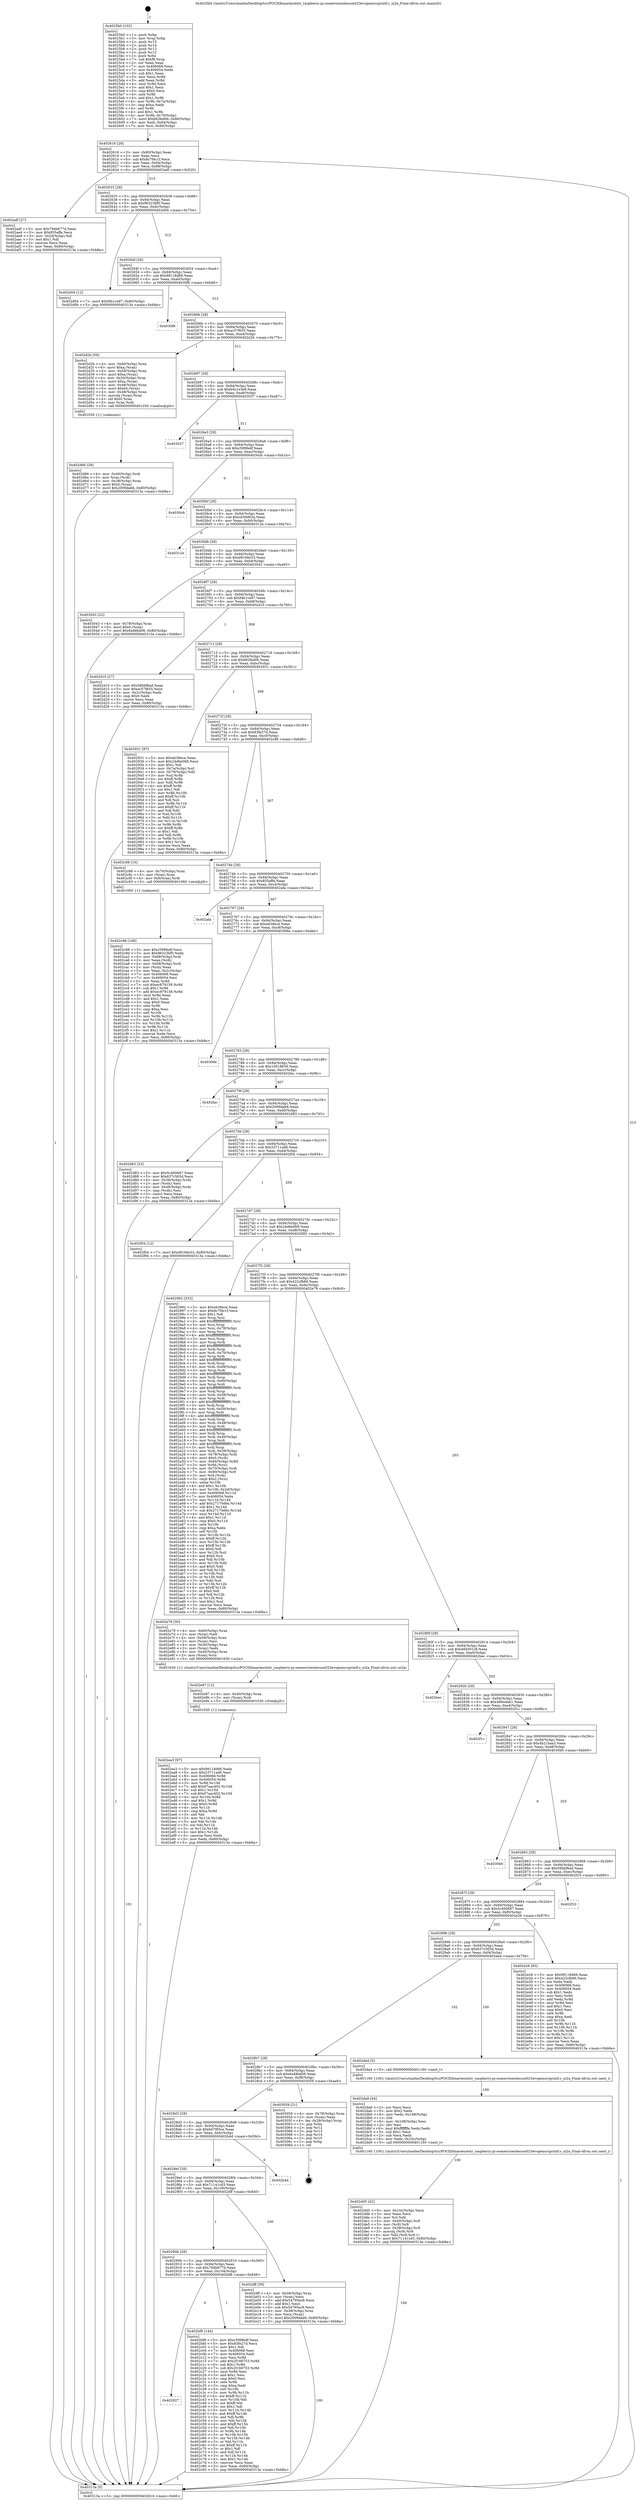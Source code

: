 digraph "0x4025b0" {
  label = "0x4025b0 (/mnt/c/Users/mathe/Desktop/tcc/POCII/binaries/extr_raspberry-pi-osexerciseslesson023evopensrcprintf.c_ui2a_Final-ollvm.out::main(0))"
  labelloc = "t"
  node[shape=record]

  Entry [label="",width=0.3,height=0.3,shape=circle,fillcolor=black,style=filled]
  "0x402616" [label="{
     0x402616 [29]\l
     | [instrs]\l
     &nbsp;&nbsp;0x402616 \<+3\>: mov -0x80(%rbp),%eax\l
     &nbsp;&nbsp;0x402619 \<+2\>: mov %eax,%ecx\l
     &nbsp;&nbsp;0x40261b \<+6\>: sub $0x8c7f4c1f,%ecx\l
     &nbsp;&nbsp;0x402621 \<+6\>: mov %eax,-0x94(%rbp)\l
     &nbsp;&nbsp;0x402627 \<+6\>: mov %ecx,-0x98(%rbp)\l
     &nbsp;&nbsp;0x40262d \<+6\>: je 0000000000402adf \<main+0x52f\>\l
  }"]
  "0x402adf" [label="{
     0x402adf [27]\l
     | [instrs]\l
     &nbsp;&nbsp;0x402adf \<+5\>: mov $0x794b677d,%eax\l
     &nbsp;&nbsp;0x402ae4 \<+5\>: mov $0x855affa,%ecx\l
     &nbsp;&nbsp;0x402ae9 \<+3\>: mov -0x2d(%rbp),%dl\l
     &nbsp;&nbsp;0x402aec \<+3\>: test $0x1,%dl\l
     &nbsp;&nbsp;0x402aef \<+3\>: cmovne %ecx,%eax\l
     &nbsp;&nbsp;0x402af2 \<+3\>: mov %eax,-0x80(%rbp)\l
     &nbsp;&nbsp;0x402af5 \<+5\>: jmp 000000000040313a \<main+0xb8a\>\l
  }"]
  "0x402633" [label="{
     0x402633 [28]\l
     | [instrs]\l
     &nbsp;&nbsp;0x402633 \<+5\>: jmp 0000000000402638 \<main+0x88\>\l
     &nbsp;&nbsp;0x402638 \<+6\>: mov -0x94(%rbp),%eax\l
     &nbsp;&nbsp;0x40263e \<+5\>: sub $0x96323bf0,%eax\l
     &nbsp;&nbsp;0x402643 \<+6\>: mov %eax,-0x9c(%rbp)\l
     &nbsp;&nbsp;0x402649 \<+6\>: je 0000000000402d04 \<main+0x754\>\l
  }"]
  Exit [label="",width=0.3,height=0.3,shape=circle,fillcolor=black,style=filled,peripheries=2]
  "0x402d04" [label="{
     0x402d04 [12]\l
     | [instrs]\l
     &nbsp;&nbsp;0x402d04 \<+7\>: movl $0xf4b1ce87,-0x80(%rbp)\l
     &nbsp;&nbsp;0x402d0b \<+5\>: jmp 000000000040313a \<main+0xb8a\>\l
  }"]
  "0x40264f" [label="{
     0x40264f [28]\l
     | [instrs]\l
     &nbsp;&nbsp;0x40264f \<+5\>: jmp 0000000000402654 \<main+0xa4\>\l
     &nbsp;&nbsp;0x402654 \<+6\>: mov -0x94(%rbp),%eax\l
     &nbsp;&nbsp;0x40265a \<+5\>: sub $0x99118d66,%eax\l
     &nbsp;&nbsp;0x40265f \<+6\>: mov %eax,-0xa0(%rbp)\l
     &nbsp;&nbsp;0x402665 \<+6\>: je 00000000004030f8 \<main+0xb48\>\l
  }"]
  "0x402ea3" [label="{
     0x402ea3 [97]\l
     | [instrs]\l
     &nbsp;&nbsp;0x402ea3 \<+5\>: mov $0x99118d66,%edx\l
     &nbsp;&nbsp;0x402ea8 \<+5\>: mov $0x23711ad6,%esi\l
     &nbsp;&nbsp;0x402ead \<+8\>: mov 0x406068,%r8d\l
     &nbsp;&nbsp;0x402eb5 \<+8\>: mov 0x406054,%r9d\l
     &nbsp;&nbsp;0x402ebd \<+3\>: mov %r8d,%r10d\l
     &nbsp;&nbsp;0x402ec0 \<+7\>: add $0x67aac402,%r10d\l
     &nbsp;&nbsp;0x402ec7 \<+4\>: sub $0x1,%r10d\l
     &nbsp;&nbsp;0x402ecb \<+7\>: sub $0x67aac402,%r10d\l
     &nbsp;&nbsp;0x402ed2 \<+4\>: imul %r10d,%r8d\l
     &nbsp;&nbsp;0x402ed6 \<+4\>: and $0x1,%r8d\l
     &nbsp;&nbsp;0x402eda \<+4\>: cmp $0x0,%r8d\l
     &nbsp;&nbsp;0x402ede \<+4\>: sete %r11b\l
     &nbsp;&nbsp;0x402ee2 \<+4\>: cmp $0xa,%r9d\l
     &nbsp;&nbsp;0x402ee6 \<+3\>: setl %bl\l
     &nbsp;&nbsp;0x402ee9 \<+3\>: mov %r11b,%r14b\l
     &nbsp;&nbsp;0x402eec \<+3\>: and %bl,%r14b\l
     &nbsp;&nbsp;0x402eef \<+3\>: xor %bl,%r11b\l
     &nbsp;&nbsp;0x402ef2 \<+3\>: or %r11b,%r14b\l
     &nbsp;&nbsp;0x402ef5 \<+4\>: test $0x1,%r14b\l
     &nbsp;&nbsp;0x402ef9 \<+3\>: cmovne %esi,%edx\l
     &nbsp;&nbsp;0x402efc \<+3\>: mov %edx,-0x80(%rbp)\l
     &nbsp;&nbsp;0x402eff \<+5\>: jmp 000000000040313a \<main+0xb8a\>\l
  }"]
  "0x4030f8" [label="{
     0x4030f8\l
  }", style=dashed]
  "0x40266b" [label="{
     0x40266b [28]\l
     | [instrs]\l
     &nbsp;&nbsp;0x40266b \<+5\>: jmp 0000000000402670 \<main+0xc0\>\l
     &nbsp;&nbsp;0x402670 \<+6\>: mov -0x94(%rbp),%eax\l
     &nbsp;&nbsp;0x402676 \<+5\>: sub $0xac57f655,%eax\l
     &nbsp;&nbsp;0x40267b \<+6\>: mov %eax,-0xa4(%rbp)\l
     &nbsp;&nbsp;0x402681 \<+6\>: je 0000000000402d2b \<main+0x77b\>\l
  }"]
  "0x402e97" [label="{
     0x402e97 [12]\l
     | [instrs]\l
     &nbsp;&nbsp;0x402e97 \<+4\>: mov -0x40(%rbp),%rax\l
     &nbsp;&nbsp;0x402e9b \<+3\>: mov (%rax),%rdi\l
     &nbsp;&nbsp;0x402e9e \<+5\>: call 0000000000401030 \<free@plt\>\l
     | [calls]\l
     &nbsp;&nbsp;0x401030 \{1\} (unknown)\l
  }"]
  "0x402d2b" [label="{
     0x402d2b [59]\l
     | [instrs]\l
     &nbsp;&nbsp;0x402d2b \<+4\>: mov -0x60(%rbp),%rax\l
     &nbsp;&nbsp;0x402d2f \<+6\>: movl $0xa,(%rax)\l
     &nbsp;&nbsp;0x402d35 \<+4\>: mov -0x58(%rbp),%rax\l
     &nbsp;&nbsp;0x402d39 \<+6\>: movl $0xa,(%rax)\l
     &nbsp;&nbsp;0x402d3f \<+4\>: mov -0x50(%rbp),%rax\l
     &nbsp;&nbsp;0x402d43 \<+6\>: movl $0xa,(%rax)\l
     &nbsp;&nbsp;0x402d49 \<+4\>: mov -0x48(%rbp),%rax\l
     &nbsp;&nbsp;0x402d4d \<+6\>: movl $0x64,(%rax)\l
     &nbsp;&nbsp;0x402d53 \<+4\>: mov -0x48(%rbp),%rax\l
     &nbsp;&nbsp;0x402d57 \<+3\>: movslq (%rax),%rax\l
     &nbsp;&nbsp;0x402d5a \<+4\>: shl $0x0,%rax\l
     &nbsp;&nbsp;0x402d5e \<+3\>: mov %rax,%rdi\l
     &nbsp;&nbsp;0x402d61 \<+5\>: call 0000000000401050 \<malloc@plt\>\l
     | [calls]\l
     &nbsp;&nbsp;0x401050 \{1\} (unknown)\l
  }"]
  "0x402687" [label="{
     0x402687 [28]\l
     | [instrs]\l
     &nbsp;&nbsp;0x402687 \<+5\>: jmp 000000000040268c \<main+0xdc\>\l
     &nbsp;&nbsp;0x40268c \<+6\>: mov -0x94(%rbp),%eax\l
     &nbsp;&nbsp;0x402692 \<+5\>: sub $0xb4c1e3e8,%eax\l
     &nbsp;&nbsp;0x402697 \<+6\>: mov %eax,-0xa8(%rbp)\l
     &nbsp;&nbsp;0x40269d \<+6\>: je 0000000000403037 \<main+0xa87\>\l
  }"]
  "0x402dd5" [label="{
     0x402dd5 [42]\l
     | [instrs]\l
     &nbsp;&nbsp;0x402dd5 \<+6\>: mov -0x10c(%rbp),%ecx\l
     &nbsp;&nbsp;0x402ddb \<+3\>: imul %eax,%ecx\l
     &nbsp;&nbsp;0x402dde \<+3\>: mov %cl,%dil\l
     &nbsp;&nbsp;0x402de1 \<+4\>: mov -0x40(%rbp),%r8\l
     &nbsp;&nbsp;0x402de5 \<+3\>: mov (%r8),%r8\l
     &nbsp;&nbsp;0x402de8 \<+4\>: mov -0x38(%rbp),%r9\l
     &nbsp;&nbsp;0x402dec \<+3\>: movslq (%r9),%r9\l
     &nbsp;&nbsp;0x402def \<+4\>: mov %dil,(%r8,%r9,1)\l
     &nbsp;&nbsp;0x402df3 \<+7\>: movl $0x71141cd3,-0x80(%rbp)\l
     &nbsp;&nbsp;0x402dfa \<+5\>: jmp 000000000040313a \<main+0xb8a\>\l
  }"]
  "0x403037" [label="{
     0x403037\l
  }", style=dashed]
  "0x4026a3" [label="{
     0x4026a3 [28]\l
     | [instrs]\l
     &nbsp;&nbsp;0x4026a3 \<+5\>: jmp 00000000004026a8 \<main+0xf8\>\l
     &nbsp;&nbsp;0x4026a8 \<+6\>: mov -0x94(%rbp),%eax\l
     &nbsp;&nbsp;0x4026ae \<+5\>: sub $0xc599fedf,%eax\l
     &nbsp;&nbsp;0x4026b3 \<+6\>: mov %eax,-0xac(%rbp)\l
     &nbsp;&nbsp;0x4026b9 \<+6\>: je 00000000004030cb \<main+0xb1b\>\l
  }"]
  "0x402da9" [label="{
     0x402da9 [44]\l
     | [instrs]\l
     &nbsp;&nbsp;0x402da9 \<+2\>: xor %ecx,%ecx\l
     &nbsp;&nbsp;0x402dab \<+5\>: mov $0x2,%edx\l
     &nbsp;&nbsp;0x402db0 \<+6\>: mov %edx,-0x108(%rbp)\l
     &nbsp;&nbsp;0x402db6 \<+1\>: cltd\l
     &nbsp;&nbsp;0x402db7 \<+6\>: mov -0x108(%rbp),%esi\l
     &nbsp;&nbsp;0x402dbd \<+2\>: idiv %esi\l
     &nbsp;&nbsp;0x402dbf \<+6\>: imul $0xfffffffe,%edx,%edx\l
     &nbsp;&nbsp;0x402dc5 \<+3\>: sub $0x1,%ecx\l
     &nbsp;&nbsp;0x402dc8 \<+2\>: sub %ecx,%edx\l
     &nbsp;&nbsp;0x402dca \<+6\>: mov %edx,-0x10c(%rbp)\l
     &nbsp;&nbsp;0x402dd0 \<+5\>: call 0000000000401160 \<next_i\>\l
     | [calls]\l
     &nbsp;&nbsp;0x401160 \{100\} (/mnt/c/Users/mathe/Desktop/tcc/POCII/binaries/extr_raspberry-pi-osexerciseslesson023evopensrcprintf.c_ui2a_Final-ollvm.out::next_i)\l
  }"]
  "0x4030cb" [label="{
     0x4030cb\l
  }", style=dashed]
  "0x4026bf" [label="{
     0x4026bf [28]\l
     | [instrs]\l
     &nbsp;&nbsp;0x4026bf \<+5\>: jmp 00000000004026c4 \<main+0x114\>\l
     &nbsp;&nbsp;0x4026c4 \<+6\>: mov -0x94(%rbp),%eax\l
     &nbsp;&nbsp;0x4026ca \<+5\>: sub $0xcb39d63a,%eax\l
     &nbsp;&nbsp;0x4026cf \<+6\>: mov %eax,-0xb0(%rbp)\l
     &nbsp;&nbsp;0x4026d5 \<+6\>: je 000000000040312e \<main+0xb7e\>\l
  }"]
  "0x402d66" [label="{
     0x402d66 [29]\l
     | [instrs]\l
     &nbsp;&nbsp;0x402d66 \<+4\>: mov -0x40(%rbp),%rdi\l
     &nbsp;&nbsp;0x402d6a \<+3\>: mov %rax,(%rdi)\l
     &nbsp;&nbsp;0x402d6d \<+4\>: mov -0x38(%rbp),%rax\l
     &nbsp;&nbsp;0x402d71 \<+6\>: movl $0x0,(%rax)\l
     &nbsp;&nbsp;0x402d77 \<+7\>: movl $0x2009dab6,-0x80(%rbp)\l
     &nbsp;&nbsp;0x402d7e \<+5\>: jmp 000000000040313a \<main+0xb8a\>\l
  }"]
  "0x40312e" [label="{
     0x40312e\l
  }", style=dashed]
  "0x4026db" [label="{
     0x4026db [28]\l
     | [instrs]\l
     &nbsp;&nbsp;0x4026db \<+5\>: jmp 00000000004026e0 \<main+0x130\>\l
     &nbsp;&nbsp;0x4026e0 \<+6\>: mov -0x94(%rbp),%eax\l
     &nbsp;&nbsp;0x4026e6 \<+5\>: sub $0xd9166e33,%eax\l
     &nbsp;&nbsp;0x4026eb \<+6\>: mov %eax,-0xb4(%rbp)\l
     &nbsp;&nbsp;0x4026f1 \<+6\>: je 0000000000403043 \<main+0xa93\>\l
  }"]
  "0x402c98" [label="{
     0x402c98 [108]\l
     | [instrs]\l
     &nbsp;&nbsp;0x402c98 \<+5\>: mov $0xc599fedf,%ecx\l
     &nbsp;&nbsp;0x402c9d \<+5\>: mov $0x96323bf0,%edx\l
     &nbsp;&nbsp;0x402ca2 \<+4\>: mov -0x68(%rbp),%rdi\l
     &nbsp;&nbsp;0x402ca6 \<+2\>: mov %eax,(%rdi)\l
     &nbsp;&nbsp;0x402ca8 \<+4\>: mov -0x68(%rbp),%rdi\l
     &nbsp;&nbsp;0x402cac \<+2\>: mov (%rdi),%eax\l
     &nbsp;&nbsp;0x402cae \<+3\>: mov %eax,-0x2c(%rbp)\l
     &nbsp;&nbsp;0x402cb1 \<+7\>: mov 0x406068,%eax\l
     &nbsp;&nbsp;0x402cb8 \<+7\>: mov 0x406054,%esi\l
     &nbsp;&nbsp;0x402cbf \<+3\>: mov %eax,%r8d\l
     &nbsp;&nbsp;0x402cc2 \<+7\>: sub $0xec879158,%r8d\l
     &nbsp;&nbsp;0x402cc9 \<+4\>: sub $0x1,%r8d\l
     &nbsp;&nbsp;0x402ccd \<+7\>: add $0xec879158,%r8d\l
     &nbsp;&nbsp;0x402cd4 \<+4\>: imul %r8d,%eax\l
     &nbsp;&nbsp;0x402cd8 \<+3\>: and $0x1,%eax\l
     &nbsp;&nbsp;0x402cdb \<+3\>: cmp $0x0,%eax\l
     &nbsp;&nbsp;0x402cde \<+4\>: sete %r9b\l
     &nbsp;&nbsp;0x402ce2 \<+3\>: cmp $0xa,%esi\l
     &nbsp;&nbsp;0x402ce5 \<+4\>: setl %r10b\l
     &nbsp;&nbsp;0x402ce9 \<+3\>: mov %r9b,%r11b\l
     &nbsp;&nbsp;0x402cec \<+3\>: and %r10b,%r11b\l
     &nbsp;&nbsp;0x402cef \<+3\>: xor %r10b,%r9b\l
     &nbsp;&nbsp;0x402cf2 \<+3\>: or %r9b,%r11b\l
     &nbsp;&nbsp;0x402cf5 \<+4\>: test $0x1,%r11b\l
     &nbsp;&nbsp;0x402cf9 \<+3\>: cmovne %edx,%ecx\l
     &nbsp;&nbsp;0x402cfc \<+3\>: mov %ecx,-0x80(%rbp)\l
     &nbsp;&nbsp;0x402cff \<+5\>: jmp 000000000040313a \<main+0xb8a\>\l
  }"]
  "0x403043" [label="{
     0x403043 [22]\l
     | [instrs]\l
     &nbsp;&nbsp;0x403043 \<+4\>: mov -0x78(%rbp),%rax\l
     &nbsp;&nbsp;0x403047 \<+6\>: movl $0x0,(%rax)\l
     &nbsp;&nbsp;0x40304d \<+7\>: movl $0x6a48bd06,-0x80(%rbp)\l
     &nbsp;&nbsp;0x403054 \<+5\>: jmp 000000000040313a \<main+0xb8a\>\l
  }"]
  "0x4026f7" [label="{
     0x4026f7 [28]\l
     | [instrs]\l
     &nbsp;&nbsp;0x4026f7 \<+5\>: jmp 00000000004026fc \<main+0x14c\>\l
     &nbsp;&nbsp;0x4026fc \<+6\>: mov -0x94(%rbp),%eax\l
     &nbsp;&nbsp;0x402702 \<+5\>: sub $0xf4b1ce87,%eax\l
     &nbsp;&nbsp;0x402707 \<+6\>: mov %eax,-0xb8(%rbp)\l
     &nbsp;&nbsp;0x40270d \<+6\>: je 0000000000402d10 \<main+0x760\>\l
  }"]
  "0x402927" [label="{
     0x402927\l
  }", style=dashed]
  "0x402d10" [label="{
     0x402d10 [27]\l
     | [instrs]\l
     &nbsp;&nbsp;0x402d10 \<+5\>: mov $0x56bbf6ad,%eax\l
     &nbsp;&nbsp;0x402d15 \<+5\>: mov $0xac57f655,%ecx\l
     &nbsp;&nbsp;0x402d1a \<+3\>: mov -0x2c(%rbp),%edx\l
     &nbsp;&nbsp;0x402d1d \<+3\>: cmp $0x0,%edx\l
     &nbsp;&nbsp;0x402d20 \<+3\>: cmove %ecx,%eax\l
     &nbsp;&nbsp;0x402d23 \<+3\>: mov %eax,-0x80(%rbp)\l
     &nbsp;&nbsp;0x402d26 \<+5\>: jmp 000000000040313a \<main+0xb8a\>\l
  }"]
  "0x402713" [label="{
     0x402713 [28]\l
     | [instrs]\l
     &nbsp;&nbsp;0x402713 \<+5\>: jmp 0000000000402718 \<main+0x168\>\l
     &nbsp;&nbsp;0x402718 \<+6\>: mov -0x94(%rbp),%eax\l
     &nbsp;&nbsp;0x40271e \<+5\>: sub $0xfd2fed0b,%eax\l
     &nbsp;&nbsp;0x402723 \<+6\>: mov %eax,-0xbc(%rbp)\l
     &nbsp;&nbsp;0x402729 \<+6\>: je 0000000000402931 \<main+0x381\>\l
  }"]
  "0x402bf8" [label="{
     0x402bf8 [144]\l
     | [instrs]\l
     &nbsp;&nbsp;0x402bf8 \<+5\>: mov $0xc599fedf,%eax\l
     &nbsp;&nbsp;0x402bfd \<+5\>: mov $0x83fe27d,%ecx\l
     &nbsp;&nbsp;0x402c02 \<+2\>: mov $0x1,%dl\l
     &nbsp;&nbsp;0x402c04 \<+7\>: mov 0x406068,%esi\l
     &nbsp;&nbsp;0x402c0b \<+7\>: mov 0x406054,%edi\l
     &nbsp;&nbsp;0x402c12 \<+3\>: mov %esi,%r8d\l
     &nbsp;&nbsp;0x402c15 \<+7\>: add $0x2f166753,%r8d\l
     &nbsp;&nbsp;0x402c1c \<+4\>: sub $0x1,%r8d\l
     &nbsp;&nbsp;0x402c20 \<+7\>: sub $0x2f166753,%r8d\l
     &nbsp;&nbsp;0x402c27 \<+4\>: imul %r8d,%esi\l
     &nbsp;&nbsp;0x402c2b \<+3\>: and $0x1,%esi\l
     &nbsp;&nbsp;0x402c2e \<+3\>: cmp $0x0,%esi\l
     &nbsp;&nbsp;0x402c31 \<+4\>: sete %r9b\l
     &nbsp;&nbsp;0x402c35 \<+3\>: cmp $0xa,%edi\l
     &nbsp;&nbsp;0x402c38 \<+4\>: setl %r10b\l
     &nbsp;&nbsp;0x402c3c \<+3\>: mov %r9b,%r11b\l
     &nbsp;&nbsp;0x402c3f \<+4\>: xor $0xff,%r11b\l
     &nbsp;&nbsp;0x402c43 \<+3\>: mov %r10b,%bl\l
     &nbsp;&nbsp;0x402c46 \<+3\>: xor $0xff,%bl\l
     &nbsp;&nbsp;0x402c49 \<+3\>: xor $0x1,%dl\l
     &nbsp;&nbsp;0x402c4c \<+3\>: mov %r11b,%r14b\l
     &nbsp;&nbsp;0x402c4f \<+4\>: and $0xff,%r14b\l
     &nbsp;&nbsp;0x402c53 \<+3\>: and %dl,%r9b\l
     &nbsp;&nbsp;0x402c56 \<+3\>: mov %bl,%r15b\l
     &nbsp;&nbsp;0x402c59 \<+4\>: and $0xff,%r15b\l
     &nbsp;&nbsp;0x402c5d \<+3\>: and %dl,%r10b\l
     &nbsp;&nbsp;0x402c60 \<+3\>: or %r9b,%r14b\l
     &nbsp;&nbsp;0x402c63 \<+3\>: or %r10b,%r15b\l
     &nbsp;&nbsp;0x402c66 \<+3\>: xor %r15b,%r14b\l
     &nbsp;&nbsp;0x402c69 \<+3\>: or %bl,%r11b\l
     &nbsp;&nbsp;0x402c6c \<+4\>: xor $0xff,%r11b\l
     &nbsp;&nbsp;0x402c70 \<+3\>: or $0x1,%dl\l
     &nbsp;&nbsp;0x402c73 \<+3\>: and %dl,%r11b\l
     &nbsp;&nbsp;0x402c76 \<+3\>: or %r11b,%r14b\l
     &nbsp;&nbsp;0x402c79 \<+4\>: test $0x1,%r14b\l
     &nbsp;&nbsp;0x402c7d \<+3\>: cmovne %ecx,%eax\l
     &nbsp;&nbsp;0x402c80 \<+3\>: mov %eax,-0x80(%rbp)\l
     &nbsp;&nbsp;0x402c83 \<+5\>: jmp 000000000040313a \<main+0xb8a\>\l
  }"]
  "0x402931" [label="{
     0x402931 [97]\l
     | [instrs]\l
     &nbsp;&nbsp;0x402931 \<+5\>: mov $0xeb38ece,%eax\l
     &nbsp;&nbsp;0x402936 \<+5\>: mov $0x24d6e068,%ecx\l
     &nbsp;&nbsp;0x40293b \<+2\>: mov $0x1,%dl\l
     &nbsp;&nbsp;0x40293d \<+4\>: mov -0x7a(%rbp),%sil\l
     &nbsp;&nbsp;0x402941 \<+4\>: mov -0x79(%rbp),%dil\l
     &nbsp;&nbsp;0x402945 \<+3\>: mov %sil,%r8b\l
     &nbsp;&nbsp;0x402948 \<+4\>: xor $0xff,%r8b\l
     &nbsp;&nbsp;0x40294c \<+3\>: mov %dil,%r9b\l
     &nbsp;&nbsp;0x40294f \<+4\>: xor $0xff,%r9b\l
     &nbsp;&nbsp;0x402953 \<+3\>: xor $0x1,%dl\l
     &nbsp;&nbsp;0x402956 \<+3\>: mov %r8b,%r10b\l
     &nbsp;&nbsp;0x402959 \<+4\>: and $0xff,%r10b\l
     &nbsp;&nbsp;0x40295d \<+3\>: and %dl,%sil\l
     &nbsp;&nbsp;0x402960 \<+3\>: mov %r9b,%r11b\l
     &nbsp;&nbsp;0x402963 \<+4\>: and $0xff,%r11b\l
     &nbsp;&nbsp;0x402967 \<+3\>: and %dl,%dil\l
     &nbsp;&nbsp;0x40296a \<+3\>: or %sil,%r10b\l
     &nbsp;&nbsp;0x40296d \<+3\>: or %dil,%r11b\l
     &nbsp;&nbsp;0x402970 \<+3\>: xor %r11b,%r10b\l
     &nbsp;&nbsp;0x402973 \<+3\>: or %r9b,%r8b\l
     &nbsp;&nbsp;0x402976 \<+4\>: xor $0xff,%r8b\l
     &nbsp;&nbsp;0x40297a \<+3\>: or $0x1,%dl\l
     &nbsp;&nbsp;0x40297d \<+3\>: and %dl,%r8b\l
     &nbsp;&nbsp;0x402980 \<+3\>: or %r8b,%r10b\l
     &nbsp;&nbsp;0x402983 \<+4\>: test $0x1,%r10b\l
     &nbsp;&nbsp;0x402987 \<+3\>: cmovne %ecx,%eax\l
     &nbsp;&nbsp;0x40298a \<+3\>: mov %eax,-0x80(%rbp)\l
     &nbsp;&nbsp;0x40298d \<+5\>: jmp 000000000040313a \<main+0xb8a\>\l
  }"]
  "0x40272f" [label="{
     0x40272f [28]\l
     | [instrs]\l
     &nbsp;&nbsp;0x40272f \<+5\>: jmp 0000000000402734 \<main+0x184\>\l
     &nbsp;&nbsp;0x402734 \<+6\>: mov -0x94(%rbp),%eax\l
     &nbsp;&nbsp;0x40273a \<+5\>: sub $0x83fe27d,%eax\l
     &nbsp;&nbsp;0x40273f \<+6\>: mov %eax,-0xc0(%rbp)\l
     &nbsp;&nbsp;0x402745 \<+6\>: je 0000000000402c88 \<main+0x6d8\>\l
  }"]
  "0x40313a" [label="{
     0x40313a [5]\l
     | [instrs]\l
     &nbsp;&nbsp;0x40313a \<+5\>: jmp 0000000000402616 \<main+0x66\>\l
  }"]
  "0x4025b0" [label="{
     0x4025b0 [102]\l
     | [instrs]\l
     &nbsp;&nbsp;0x4025b0 \<+1\>: push %rbp\l
     &nbsp;&nbsp;0x4025b1 \<+3\>: mov %rsp,%rbp\l
     &nbsp;&nbsp;0x4025b4 \<+2\>: push %r15\l
     &nbsp;&nbsp;0x4025b6 \<+2\>: push %r14\l
     &nbsp;&nbsp;0x4025b8 \<+2\>: push %r13\l
     &nbsp;&nbsp;0x4025ba \<+2\>: push %r12\l
     &nbsp;&nbsp;0x4025bc \<+1\>: push %rbx\l
     &nbsp;&nbsp;0x4025bd \<+7\>: sub $0xf8,%rsp\l
     &nbsp;&nbsp;0x4025c4 \<+2\>: xor %eax,%eax\l
     &nbsp;&nbsp;0x4025c6 \<+7\>: mov 0x406068,%ecx\l
     &nbsp;&nbsp;0x4025cd \<+7\>: mov 0x406054,%edx\l
     &nbsp;&nbsp;0x4025d4 \<+3\>: sub $0x1,%eax\l
     &nbsp;&nbsp;0x4025d7 \<+3\>: mov %ecx,%r8d\l
     &nbsp;&nbsp;0x4025da \<+3\>: add %eax,%r8d\l
     &nbsp;&nbsp;0x4025dd \<+4\>: imul %r8d,%ecx\l
     &nbsp;&nbsp;0x4025e1 \<+3\>: and $0x1,%ecx\l
     &nbsp;&nbsp;0x4025e4 \<+3\>: cmp $0x0,%ecx\l
     &nbsp;&nbsp;0x4025e7 \<+4\>: sete %r9b\l
     &nbsp;&nbsp;0x4025eb \<+4\>: and $0x1,%r9b\l
     &nbsp;&nbsp;0x4025ef \<+4\>: mov %r9b,-0x7a(%rbp)\l
     &nbsp;&nbsp;0x4025f3 \<+3\>: cmp $0xa,%edx\l
     &nbsp;&nbsp;0x4025f6 \<+4\>: setl %r9b\l
     &nbsp;&nbsp;0x4025fa \<+4\>: and $0x1,%r9b\l
     &nbsp;&nbsp;0x4025fe \<+4\>: mov %r9b,-0x79(%rbp)\l
     &nbsp;&nbsp;0x402602 \<+7\>: movl $0xfd2fed0b,-0x80(%rbp)\l
     &nbsp;&nbsp;0x402609 \<+6\>: mov %edi,-0x84(%rbp)\l
     &nbsp;&nbsp;0x40260f \<+7\>: mov %rsi,-0x90(%rbp)\l
  }"]
  "0x40290b" [label="{
     0x40290b [28]\l
     | [instrs]\l
     &nbsp;&nbsp;0x40290b \<+5\>: jmp 0000000000402910 \<main+0x360\>\l
     &nbsp;&nbsp;0x402910 \<+6\>: mov -0x94(%rbp),%eax\l
     &nbsp;&nbsp;0x402916 \<+5\>: sub $0x794b677d,%eax\l
     &nbsp;&nbsp;0x40291b \<+6\>: mov %eax,-0x104(%rbp)\l
     &nbsp;&nbsp;0x402921 \<+6\>: je 0000000000402bf8 \<main+0x648\>\l
  }"]
  "0x402c88" [label="{
     0x402c88 [16]\l
     | [instrs]\l
     &nbsp;&nbsp;0x402c88 \<+4\>: mov -0x70(%rbp),%rax\l
     &nbsp;&nbsp;0x402c8c \<+3\>: mov (%rax),%rax\l
     &nbsp;&nbsp;0x402c8f \<+4\>: mov 0x8(%rax),%rdi\l
     &nbsp;&nbsp;0x402c93 \<+5\>: call 0000000000401060 \<atoi@plt\>\l
     | [calls]\l
     &nbsp;&nbsp;0x401060 \{1\} (unknown)\l
  }"]
  "0x40274b" [label="{
     0x40274b [28]\l
     | [instrs]\l
     &nbsp;&nbsp;0x40274b \<+5\>: jmp 0000000000402750 \<main+0x1a0\>\l
     &nbsp;&nbsp;0x402750 \<+6\>: mov -0x94(%rbp),%eax\l
     &nbsp;&nbsp;0x402756 \<+5\>: sub $0x855affa,%eax\l
     &nbsp;&nbsp;0x40275b \<+6\>: mov %eax,-0xc4(%rbp)\l
     &nbsp;&nbsp;0x402761 \<+6\>: je 0000000000402afa \<main+0x54a\>\l
  }"]
  "0x402dff" [label="{
     0x402dff [39]\l
     | [instrs]\l
     &nbsp;&nbsp;0x402dff \<+4\>: mov -0x38(%rbp),%rax\l
     &nbsp;&nbsp;0x402e03 \<+2\>: mov (%rax),%ecx\l
     &nbsp;&nbsp;0x402e05 \<+6\>: add $0x54795ec9,%ecx\l
     &nbsp;&nbsp;0x402e0b \<+3\>: add $0x1,%ecx\l
     &nbsp;&nbsp;0x402e0e \<+6\>: sub $0x54795ec9,%ecx\l
     &nbsp;&nbsp;0x402e14 \<+4\>: mov -0x38(%rbp),%rax\l
     &nbsp;&nbsp;0x402e18 \<+2\>: mov %ecx,(%rax)\l
     &nbsp;&nbsp;0x402e1a \<+7\>: movl $0x2009dab6,-0x80(%rbp)\l
     &nbsp;&nbsp;0x402e21 \<+5\>: jmp 000000000040313a \<main+0xb8a\>\l
  }"]
  "0x402afa" [label="{
     0x402afa\l
  }", style=dashed]
  "0x402767" [label="{
     0x402767 [28]\l
     | [instrs]\l
     &nbsp;&nbsp;0x402767 \<+5\>: jmp 000000000040276c \<main+0x1bc\>\l
     &nbsp;&nbsp;0x40276c \<+6\>: mov -0x94(%rbp),%eax\l
     &nbsp;&nbsp;0x402772 \<+5\>: sub $0xeb38ece,%eax\l
     &nbsp;&nbsp;0x402777 \<+6\>: mov %eax,-0xc8(%rbp)\l
     &nbsp;&nbsp;0x40277d \<+6\>: je 000000000040306e \<main+0xabe\>\l
  }"]
  "0x4028ef" [label="{
     0x4028ef [28]\l
     | [instrs]\l
     &nbsp;&nbsp;0x4028ef \<+5\>: jmp 00000000004028f4 \<main+0x344\>\l
     &nbsp;&nbsp;0x4028f4 \<+6\>: mov -0x94(%rbp),%eax\l
     &nbsp;&nbsp;0x4028fa \<+5\>: sub $0x71141cd3,%eax\l
     &nbsp;&nbsp;0x4028ff \<+6\>: mov %eax,-0x100(%rbp)\l
     &nbsp;&nbsp;0x402905 \<+6\>: je 0000000000402dff \<main+0x84f\>\l
  }"]
  "0x40306e" [label="{
     0x40306e\l
  }", style=dashed]
  "0x402783" [label="{
     0x402783 [28]\l
     | [instrs]\l
     &nbsp;&nbsp;0x402783 \<+5\>: jmp 0000000000402788 \<main+0x1d8\>\l
     &nbsp;&nbsp;0x402788 \<+6\>: mov -0x94(%rbp),%eax\l
     &nbsp;&nbsp;0x40278e \<+5\>: sub $0x10018639,%eax\l
     &nbsp;&nbsp;0x402793 \<+6\>: mov %eax,-0xcc(%rbp)\l
     &nbsp;&nbsp;0x402799 \<+6\>: je 0000000000402fac \<main+0x9fc\>\l
  }"]
  "0x402b4d" [label="{
     0x402b4d\l
  }", style=dashed]
  "0x402fac" [label="{
     0x402fac\l
  }", style=dashed]
  "0x40279f" [label="{
     0x40279f [28]\l
     | [instrs]\l
     &nbsp;&nbsp;0x40279f \<+5\>: jmp 00000000004027a4 \<main+0x1f4\>\l
     &nbsp;&nbsp;0x4027a4 \<+6\>: mov -0x94(%rbp),%eax\l
     &nbsp;&nbsp;0x4027aa \<+5\>: sub $0x2009dab6,%eax\l
     &nbsp;&nbsp;0x4027af \<+6\>: mov %eax,-0xd0(%rbp)\l
     &nbsp;&nbsp;0x4027b5 \<+6\>: je 0000000000402d83 \<main+0x7d3\>\l
  }"]
  "0x4028d3" [label="{
     0x4028d3 [28]\l
     | [instrs]\l
     &nbsp;&nbsp;0x4028d3 \<+5\>: jmp 00000000004028d8 \<main+0x328\>\l
     &nbsp;&nbsp;0x4028d8 \<+6\>: mov -0x94(%rbp),%eax\l
     &nbsp;&nbsp;0x4028de \<+5\>: sub $0x6d78f3ce,%eax\l
     &nbsp;&nbsp;0x4028e3 \<+6\>: mov %eax,-0xfc(%rbp)\l
     &nbsp;&nbsp;0x4028e9 \<+6\>: je 0000000000402b4d \<main+0x59d\>\l
  }"]
  "0x402d83" [label="{
     0x402d83 [33]\l
     | [instrs]\l
     &nbsp;&nbsp;0x402d83 \<+5\>: mov $0x5c400687,%eax\l
     &nbsp;&nbsp;0x402d88 \<+5\>: mov $0x637c565d,%ecx\l
     &nbsp;&nbsp;0x402d8d \<+4\>: mov -0x38(%rbp),%rdx\l
     &nbsp;&nbsp;0x402d91 \<+2\>: mov (%rdx),%esi\l
     &nbsp;&nbsp;0x402d93 \<+4\>: mov -0x48(%rbp),%rdx\l
     &nbsp;&nbsp;0x402d97 \<+2\>: cmp (%rdx),%esi\l
     &nbsp;&nbsp;0x402d99 \<+3\>: cmovl %ecx,%eax\l
     &nbsp;&nbsp;0x402d9c \<+3\>: mov %eax,-0x80(%rbp)\l
     &nbsp;&nbsp;0x402d9f \<+5\>: jmp 000000000040313a \<main+0xb8a\>\l
  }"]
  "0x4027bb" [label="{
     0x4027bb [28]\l
     | [instrs]\l
     &nbsp;&nbsp;0x4027bb \<+5\>: jmp 00000000004027c0 \<main+0x210\>\l
     &nbsp;&nbsp;0x4027c0 \<+6\>: mov -0x94(%rbp),%eax\l
     &nbsp;&nbsp;0x4027c6 \<+5\>: sub $0x23711ad6,%eax\l
     &nbsp;&nbsp;0x4027cb \<+6\>: mov %eax,-0xd4(%rbp)\l
     &nbsp;&nbsp;0x4027d1 \<+6\>: je 0000000000402f04 \<main+0x954\>\l
  }"]
  "0x403059" [label="{
     0x403059 [21]\l
     | [instrs]\l
     &nbsp;&nbsp;0x403059 \<+4\>: mov -0x78(%rbp),%rax\l
     &nbsp;&nbsp;0x40305d \<+2\>: mov (%rax),%eax\l
     &nbsp;&nbsp;0x40305f \<+4\>: lea -0x28(%rbp),%rsp\l
     &nbsp;&nbsp;0x403063 \<+1\>: pop %rbx\l
     &nbsp;&nbsp;0x403064 \<+2\>: pop %r12\l
     &nbsp;&nbsp;0x403066 \<+2\>: pop %r13\l
     &nbsp;&nbsp;0x403068 \<+2\>: pop %r14\l
     &nbsp;&nbsp;0x40306a \<+2\>: pop %r15\l
     &nbsp;&nbsp;0x40306c \<+1\>: pop %rbp\l
     &nbsp;&nbsp;0x40306d \<+1\>: ret\l
  }"]
  "0x402f04" [label="{
     0x402f04 [12]\l
     | [instrs]\l
     &nbsp;&nbsp;0x402f04 \<+7\>: movl $0xd9166e33,-0x80(%rbp)\l
     &nbsp;&nbsp;0x402f0b \<+5\>: jmp 000000000040313a \<main+0xb8a\>\l
  }"]
  "0x4027d7" [label="{
     0x4027d7 [28]\l
     | [instrs]\l
     &nbsp;&nbsp;0x4027d7 \<+5\>: jmp 00000000004027dc \<main+0x22c\>\l
     &nbsp;&nbsp;0x4027dc \<+6\>: mov -0x94(%rbp),%eax\l
     &nbsp;&nbsp;0x4027e2 \<+5\>: sub $0x24d6e068,%eax\l
     &nbsp;&nbsp;0x4027e7 \<+6\>: mov %eax,-0xd8(%rbp)\l
     &nbsp;&nbsp;0x4027ed \<+6\>: je 0000000000402992 \<main+0x3e2\>\l
  }"]
  "0x4028b7" [label="{
     0x4028b7 [28]\l
     | [instrs]\l
     &nbsp;&nbsp;0x4028b7 \<+5\>: jmp 00000000004028bc \<main+0x30c\>\l
     &nbsp;&nbsp;0x4028bc \<+6\>: mov -0x94(%rbp),%eax\l
     &nbsp;&nbsp;0x4028c2 \<+5\>: sub $0x6a48bd06,%eax\l
     &nbsp;&nbsp;0x4028c7 \<+6\>: mov %eax,-0xf8(%rbp)\l
     &nbsp;&nbsp;0x4028cd \<+6\>: je 0000000000403059 \<main+0xaa9\>\l
  }"]
  "0x402992" [label="{
     0x402992 [333]\l
     | [instrs]\l
     &nbsp;&nbsp;0x402992 \<+5\>: mov $0xeb38ece,%eax\l
     &nbsp;&nbsp;0x402997 \<+5\>: mov $0x8c7f4c1f,%ecx\l
     &nbsp;&nbsp;0x40299c \<+2\>: mov $0x1,%dl\l
     &nbsp;&nbsp;0x40299e \<+3\>: mov %rsp,%rsi\l
     &nbsp;&nbsp;0x4029a1 \<+4\>: add $0xfffffffffffffff0,%rsi\l
     &nbsp;&nbsp;0x4029a5 \<+3\>: mov %rsi,%rsp\l
     &nbsp;&nbsp;0x4029a8 \<+4\>: mov %rsi,-0x78(%rbp)\l
     &nbsp;&nbsp;0x4029ac \<+3\>: mov %rsp,%rsi\l
     &nbsp;&nbsp;0x4029af \<+4\>: add $0xfffffffffffffff0,%rsi\l
     &nbsp;&nbsp;0x4029b3 \<+3\>: mov %rsi,%rsp\l
     &nbsp;&nbsp;0x4029b6 \<+3\>: mov %rsp,%rdi\l
     &nbsp;&nbsp;0x4029b9 \<+4\>: add $0xfffffffffffffff0,%rdi\l
     &nbsp;&nbsp;0x4029bd \<+3\>: mov %rdi,%rsp\l
     &nbsp;&nbsp;0x4029c0 \<+4\>: mov %rdi,-0x70(%rbp)\l
     &nbsp;&nbsp;0x4029c4 \<+3\>: mov %rsp,%rdi\l
     &nbsp;&nbsp;0x4029c7 \<+4\>: add $0xfffffffffffffff0,%rdi\l
     &nbsp;&nbsp;0x4029cb \<+3\>: mov %rdi,%rsp\l
     &nbsp;&nbsp;0x4029ce \<+4\>: mov %rdi,-0x68(%rbp)\l
     &nbsp;&nbsp;0x4029d2 \<+3\>: mov %rsp,%rdi\l
     &nbsp;&nbsp;0x4029d5 \<+4\>: add $0xfffffffffffffff0,%rdi\l
     &nbsp;&nbsp;0x4029d9 \<+3\>: mov %rdi,%rsp\l
     &nbsp;&nbsp;0x4029dc \<+4\>: mov %rdi,-0x60(%rbp)\l
     &nbsp;&nbsp;0x4029e0 \<+3\>: mov %rsp,%rdi\l
     &nbsp;&nbsp;0x4029e3 \<+4\>: add $0xfffffffffffffff0,%rdi\l
     &nbsp;&nbsp;0x4029e7 \<+3\>: mov %rdi,%rsp\l
     &nbsp;&nbsp;0x4029ea \<+4\>: mov %rdi,-0x58(%rbp)\l
     &nbsp;&nbsp;0x4029ee \<+3\>: mov %rsp,%rdi\l
     &nbsp;&nbsp;0x4029f1 \<+4\>: add $0xfffffffffffffff0,%rdi\l
     &nbsp;&nbsp;0x4029f5 \<+3\>: mov %rdi,%rsp\l
     &nbsp;&nbsp;0x4029f8 \<+4\>: mov %rdi,-0x50(%rbp)\l
     &nbsp;&nbsp;0x4029fc \<+3\>: mov %rsp,%rdi\l
     &nbsp;&nbsp;0x4029ff \<+4\>: add $0xfffffffffffffff0,%rdi\l
     &nbsp;&nbsp;0x402a03 \<+3\>: mov %rdi,%rsp\l
     &nbsp;&nbsp;0x402a06 \<+4\>: mov %rdi,-0x48(%rbp)\l
     &nbsp;&nbsp;0x402a0a \<+3\>: mov %rsp,%rdi\l
     &nbsp;&nbsp;0x402a0d \<+4\>: add $0xfffffffffffffff0,%rdi\l
     &nbsp;&nbsp;0x402a11 \<+3\>: mov %rdi,%rsp\l
     &nbsp;&nbsp;0x402a14 \<+4\>: mov %rdi,-0x40(%rbp)\l
     &nbsp;&nbsp;0x402a18 \<+3\>: mov %rsp,%rdi\l
     &nbsp;&nbsp;0x402a1b \<+4\>: add $0xfffffffffffffff0,%rdi\l
     &nbsp;&nbsp;0x402a1f \<+3\>: mov %rdi,%rsp\l
     &nbsp;&nbsp;0x402a22 \<+4\>: mov %rdi,-0x38(%rbp)\l
     &nbsp;&nbsp;0x402a26 \<+4\>: mov -0x78(%rbp),%rdi\l
     &nbsp;&nbsp;0x402a2a \<+6\>: movl $0x0,(%rdi)\l
     &nbsp;&nbsp;0x402a30 \<+7\>: mov -0x84(%rbp),%r8d\l
     &nbsp;&nbsp;0x402a37 \<+3\>: mov %r8d,(%rsi)\l
     &nbsp;&nbsp;0x402a3a \<+4\>: mov -0x70(%rbp),%rdi\l
     &nbsp;&nbsp;0x402a3e \<+7\>: mov -0x90(%rbp),%r9\l
     &nbsp;&nbsp;0x402a45 \<+3\>: mov %r9,(%rdi)\l
     &nbsp;&nbsp;0x402a48 \<+3\>: cmpl $0x2,(%rsi)\l
     &nbsp;&nbsp;0x402a4b \<+4\>: setne %r10b\l
     &nbsp;&nbsp;0x402a4f \<+4\>: and $0x1,%r10b\l
     &nbsp;&nbsp;0x402a53 \<+4\>: mov %r10b,-0x2d(%rbp)\l
     &nbsp;&nbsp;0x402a57 \<+8\>: mov 0x406068,%r11d\l
     &nbsp;&nbsp;0x402a5f \<+7\>: mov 0x406054,%ebx\l
     &nbsp;&nbsp;0x402a66 \<+3\>: mov %r11d,%r14d\l
     &nbsp;&nbsp;0x402a69 \<+7\>: add $0x27170d6e,%r14d\l
     &nbsp;&nbsp;0x402a70 \<+4\>: sub $0x1,%r14d\l
     &nbsp;&nbsp;0x402a74 \<+7\>: sub $0x27170d6e,%r14d\l
     &nbsp;&nbsp;0x402a7b \<+4\>: imul %r14d,%r11d\l
     &nbsp;&nbsp;0x402a7f \<+4\>: and $0x1,%r11d\l
     &nbsp;&nbsp;0x402a83 \<+4\>: cmp $0x0,%r11d\l
     &nbsp;&nbsp;0x402a87 \<+4\>: sete %r10b\l
     &nbsp;&nbsp;0x402a8b \<+3\>: cmp $0xa,%ebx\l
     &nbsp;&nbsp;0x402a8e \<+4\>: setl %r15b\l
     &nbsp;&nbsp;0x402a92 \<+3\>: mov %r10b,%r12b\l
     &nbsp;&nbsp;0x402a95 \<+4\>: xor $0xff,%r12b\l
     &nbsp;&nbsp;0x402a99 \<+3\>: mov %r15b,%r13b\l
     &nbsp;&nbsp;0x402a9c \<+4\>: xor $0xff,%r13b\l
     &nbsp;&nbsp;0x402aa0 \<+3\>: xor $0x0,%dl\l
     &nbsp;&nbsp;0x402aa3 \<+3\>: mov %r12b,%sil\l
     &nbsp;&nbsp;0x402aa6 \<+4\>: and $0x0,%sil\l
     &nbsp;&nbsp;0x402aaa \<+3\>: and %dl,%r10b\l
     &nbsp;&nbsp;0x402aad \<+3\>: mov %r13b,%dil\l
     &nbsp;&nbsp;0x402ab0 \<+4\>: and $0x0,%dil\l
     &nbsp;&nbsp;0x402ab4 \<+3\>: and %dl,%r15b\l
     &nbsp;&nbsp;0x402ab7 \<+3\>: or %r10b,%sil\l
     &nbsp;&nbsp;0x402aba \<+3\>: or %r15b,%dil\l
     &nbsp;&nbsp;0x402abd \<+3\>: xor %dil,%sil\l
     &nbsp;&nbsp;0x402ac0 \<+3\>: or %r13b,%r12b\l
     &nbsp;&nbsp;0x402ac3 \<+4\>: xor $0xff,%r12b\l
     &nbsp;&nbsp;0x402ac7 \<+3\>: or $0x0,%dl\l
     &nbsp;&nbsp;0x402aca \<+3\>: and %dl,%r12b\l
     &nbsp;&nbsp;0x402acd \<+3\>: or %r12b,%sil\l
     &nbsp;&nbsp;0x402ad0 \<+4\>: test $0x1,%sil\l
     &nbsp;&nbsp;0x402ad4 \<+3\>: cmovne %ecx,%eax\l
     &nbsp;&nbsp;0x402ad7 \<+3\>: mov %eax,-0x80(%rbp)\l
     &nbsp;&nbsp;0x402ada \<+5\>: jmp 000000000040313a \<main+0xb8a\>\l
  }"]
  "0x4027f3" [label="{
     0x4027f3 [28]\l
     | [instrs]\l
     &nbsp;&nbsp;0x4027f3 \<+5\>: jmp 00000000004027f8 \<main+0x248\>\l
     &nbsp;&nbsp;0x4027f8 \<+6\>: mov -0x94(%rbp),%eax\l
     &nbsp;&nbsp;0x4027fe \<+5\>: sub $0x422cfb66,%eax\l
     &nbsp;&nbsp;0x402803 \<+6\>: mov %eax,-0xdc(%rbp)\l
     &nbsp;&nbsp;0x402809 \<+6\>: je 0000000000402e79 \<main+0x8c9\>\l
  }"]
  "0x402da4" [label="{
     0x402da4 [5]\l
     | [instrs]\l
     &nbsp;&nbsp;0x402da4 \<+5\>: call 0000000000401160 \<next_i\>\l
     | [calls]\l
     &nbsp;&nbsp;0x401160 \{100\} (/mnt/c/Users/mathe/Desktop/tcc/POCII/binaries/extr_raspberry-pi-osexerciseslesson023evopensrcprintf.c_ui2a_Final-ollvm.out::next_i)\l
  }"]
  "0x40289b" [label="{
     0x40289b [28]\l
     | [instrs]\l
     &nbsp;&nbsp;0x40289b \<+5\>: jmp 00000000004028a0 \<main+0x2f0\>\l
     &nbsp;&nbsp;0x4028a0 \<+6\>: mov -0x94(%rbp),%eax\l
     &nbsp;&nbsp;0x4028a6 \<+5\>: sub $0x637c565d,%eax\l
     &nbsp;&nbsp;0x4028ab \<+6\>: mov %eax,-0xf4(%rbp)\l
     &nbsp;&nbsp;0x4028b1 \<+6\>: je 0000000000402da4 \<main+0x7f4\>\l
  }"]
  "0x402e79" [label="{
     0x402e79 [30]\l
     | [instrs]\l
     &nbsp;&nbsp;0x402e79 \<+4\>: mov -0x60(%rbp),%rax\l
     &nbsp;&nbsp;0x402e7d \<+2\>: mov (%rax),%edi\l
     &nbsp;&nbsp;0x402e7f \<+4\>: mov -0x58(%rbp),%rax\l
     &nbsp;&nbsp;0x402e83 \<+2\>: mov (%rax),%esi\l
     &nbsp;&nbsp;0x402e85 \<+4\>: mov -0x50(%rbp),%rax\l
     &nbsp;&nbsp;0x402e89 \<+2\>: mov (%rax),%edx\l
     &nbsp;&nbsp;0x402e8b \<+4\>: mov -0x40(%rbp),%rax\l
     &nbsp;&nbsp;0x402e8f \<+3\>: mov (%rax),%rcx\l
     &nbsp;&nbsp;0x402e92 \<+5\>: call 0000000000401630 \<ui2a\>\l
     | [calls]\l
     &nbsp;&nbsp;0x401630 \{1\} (/mnt/c/Users/mathe/Desktop/tcc/POCII/binaries/extr_raspberry-pi-osexerciseslesson023evopensrcprintf.c_ui2a_Final-ollvm.out::ui2a)\l
  }"]
  "0x40280f" [label="{
     0x40280f [28]\l
     | [instrs]\l
     &nbsp;&nbsp;0x40280f \<+5\>: jmp 0000000000402814 \<main+0x264\>\l
     &nbsp;&nbsp;0x402814 \<+6\>: mov -0x94(%rbp),%eax\l
     &nbsp;&nbsp;0x40281a \<+5\>: sub $0x484501c8,%eax\l
     &nbsp;&nbsp;0x40281f \<+6\>: mov %eax,-0xe0(%rbp)\l
     &nbsp;&nbsp;0x402825 \<+6\>: je 0000000000402bec \<main+0x63c\>\l
  }"]
  "0x402e26" [label="{
     0x402e26 [83]\l
     | [instrs]\l
     &nbsp;&nbsp;0x402e26 \<+5\>: mov $0x99118d66,%eax\l
     &nbsp;&nbsp;0x402e2b \<+5\>: mov $0x422cfb66,%ecx\l
     &nbsp;&nbsp;0x402e30 \<+2\>: xor %edx,%edx\l
     &nbsp;&nbsp;0x402e32 \<+7\>: mov 0x406068,%esi\l
     &nbsp;&nbsp;0x402e39 \<+7\>: mov 0x406054,%edi\l
     &nbsp;&nbsp;0x402e40 \<+3\>: sub $0x1,%edx\l
     &nbsp;&nbsp;0x402e43 \<+3\>: mov %esi,%r8d\l
     &nbsp;&nbsp;0x402e46 \<+3\>: add %edx,%r8d\l
     &nbsp;&nbsp;0x402e49 \<+4\>: imul %r8d,%esi\l
     &nbsp;&nbsp;0x402e4d \<+3\>: and $0x1,%esi\l
     &nbsp;&nbsp;0x402e50 \<+3\>: cmp $0x0,%esi\l
     &nbsp;&nbsp;0x402e53 \<+4\>: sete %r9b\l
     &nbsp;&nbsp;0x402e57 \<+3\>: cmp $0xa,%edi\l
     &nbsp;&nbsp;0x402e5a \<+4\>: setl %r10b\l
     &nbsp;&nbsp;0x402e5e \<+3\>: mov %r9b,%r11b\l
     &nbsp;&nbsp;0x402e61 \<+3\>: and %r10b,%r11b\l
     &nbsp;&nbsp;0x402e64 \<+3\>: xor %r10b,%r9b\l
     &nbsp;&nbsp;0x402e67 \<+3\>: or %r9b,%r11b\l
     &nbsp;&nbsp;0x402e6a \<+4\>: test $0x1,%r11b\l
     &nbsp;&nbsp;0x402e6e \<+3\>: cmovne %ecx,%eax\l
     &nbsp;&nbsp;0x402e71 \<+3\>: mov %eax,-0x80(%rbp)\l
     &nbsp;&nbsp;0x402e74 \<+5\>: jmp 000000000040313a \<main+0xb8a\>\l
  }"]
  "0x402bec" [label="{
     0x402bec\l
  }", style=dashed]
  "0x40282b" [label="{
     0x40282b [28]\l
     | [instrs]\l
     &nbsp;&nbsp;0x40282b \<+5\>: jmp 0000000000402830 \<main+0x280\>\l
     &nbsp;&nbsp;0x402830 \<+6\>: mov -0x94(%rbp),%eax\l
     &nbsp;&nbsp;0x402836 \<+5\>: sub $0x48944ab1,%eax\l
     &nbsp;&nbsp;0x40283b \<+6\>: mov %eax,-0xe4(%rbp)\l
     &nbsp;&nbsp;0x402841 \<+6\>: je 0000000000402f1c \<main+0x96c\>\l
  }"]
  "0x40287f" [label="{
     0x40287f [28]\l
     | [instrs]\l
     &nbsp;&nbsp;0x40287f \<+5\>: jmp 0000000000402884 \<main+0x2d4\>\l
     &nbsp;&nbsp;0x402884 \<+6\>: mov -0x94(%rbp),%eax\l
     &nbsp;&nbsp;0x40288a \<+5\>: sub $0x5c400687,%eax\l
     &nbsp;&nbsp;0x40288f \<+6\>: mov %eax,-0xf0(%rbp)\l
     &nbsp;&nbsp;0x402895 \<+6\>: je 0000000000402e26 \<main+0x876\>\l
  }"]
  "0x402f1c" [label="{
     0x402f1c\l
  }", style=dashed]
  "0x402847" [label="{
     0x402847 [28]\l
     | [instrs]\l
     &nbsp;&nbsp;0x402847 \<+5\>: jmp 000000000040284c \<main+0x29c\>\l
     &nbsp;&nbsp;0x40284c \<+6\>: mov -0x94(%rbp),%eax\l
     &nbsp;&nbsp;0x402852 \<+5\>: sub $0x4b21baa3,%eax\l
     &nbsp;&nbsp;0x402857 \<+6\>: mov %eax,-0xe8(%rbp)\l
     &nbsp;&nbsp;0x40285d \<+6\>: je 00000000004030b0 \<main+0xb00\>\l
  }"]
  "0x402f10" [label="{
     0x402f10\l
  }", style=dashed]
  "0x4030b0" [label="{
     0x4030b0\l
  }", style=dashed]
  "0x402863" [label="{
     0x402863 [28]\l
     | [instrs]\l
     &nbsp;&nbsp;0x402863 \<+5\>: jmp 0000000000402868 \<main+0x2b8\>\l
     &nbsp;&nbsp;0x402868 \<+6\>: mov -0x94(%rbp),%eax\l
     &nbsp;&nbsp;0x40286e \<+5\>: sub $0x56bbf6ad,%eax\l
     &nbsp;&nbsp;0x402873 \<+6\>: mov %eax,-0xec(%rbp)\l
     &nbsp;&nbsp;0x402879 \<+6\>: je 0000000000402f10 \<main+0x960\>\l
  }"]
  Entry -> "0x4025b0" [label=" 1"]
  "0x402616" -> "0x402adf" [label=" 1"]
  "0x402616" -> "0x402633" [label=" 313"]
  "0x403059" -> Exit [label=" 1"]
  "0x402633" -> "0x402d04" [label=" 1"]
  "0x402633" -> "0x40264f" [label=" 312"]
  "0x403043" -> "0x40313a" [label=" 1"]
  "0x40264f" -> "0x4030f8" [label=" 0"]
  "0x40264f" -> "0x40266b" [label=" 312"]
  "0x402f04" -> "0x40313a" [label=" 1"]
  "0x40266b" -> "0x402d2b" [label=" 1"]
  "0x40266b" -> "0x402687" [label=" 311"]
  "0x402ea3" -> "0x40313a" [label=" 1"]
  "0x402687" -> "0x403037" [label=" 0"]
  "0x402687" -> "0x4026a3" [label=" 311"]
  "0x402e97" -> "0x402ea3" [label=" 1"]
  "0x4026a3" -> "0x4030cb" [label=" 0"]
  "0x4026a3" -> "0x4026bf" [label=" 311"]
  "0x402e79" -> "0x402e97" [label=" 1"]
  "0x4026bf" -> "0x40312e" [label=" 0"]
  "0x4026bf" -> "0x4026db" [label=" 311"]
  "0x402e26" -> "0x40313a" [label=" 1"]
  "0x4026db" -> "0x403043" [label=" 1"]
  "0x4026db" -> "0x4026f7" [label=" 310"]
  "0x402dff" -> "0x40313a" [label=" 100"]
  "0x4026f7" -> "0x402d10" [label=" 1"]
  "0x4026f7" -> "0x402713" [label=" 309"]
  "0x402dd5" -> "0x40313a" [label=" 100"]
  "0x402713" -> "0x402931" [label=" 1"]
  "0x402713" -> "0x40272f" [label=" 308"]
  "0x402931" -> "0x40313a" [label=" 1"]
  "0x4025b0" -> "0x402616" [label=" 1"]
  "0x40313a" -> "0x402616" [label=" 313"]
  "0x402da9" -> "0x402dd5" [label=" 100"]
  "0x40272f" -> "0x402c88" [label=" 1"]
  "0x40272f" -> "0x40274b" [label=" 307"]
  "0x402d83" -> "0x40313a" [label=" 101"]
  "0x40274b" -> "0x402afa" [label=" 0"]
  "0x40274b" -> "0x402767" [label=" 307"]
  "0x402d66" -> "0x40313a" [label=" 1"]
  "0x402767" -> "0x40306e" [label=" 0"]
  "0x402767" -> "0x402783" [label=" 307"]
  "0x402d10" -> "0x40313a" [label=" 1"]
  "0x402783" -> "0x402fac" [label=" 0"]
  "0x402783" -> "0x40279f" [label=" 307"]
  "0x402d04" -> "0x40313a" [label=" 1"]
  "0x40279f" -> "0x402d83" [label=" 101"]
  "0x40279f" -> "0x4027bb" [label=" 206"]
  "0x402c88" -> "0x402c98" [label=" 1"]
  "0x4027bb" -> "0x402f04" [label=" 1"]
  "0x4027bb" -> "0x4027d7" [label=" 205"]
  "0x402bf8" -> "0x40313a" [label=" 1"]
  "0x4027d7" -> "0x402992" [label=" 1"]
  "0x4027d7" -> "0x4027f3" [label=" 204"]
  "0x40290b" -> "0x402bf8" [label=" 1"]
  "0x402992" -> "0x40313a" [label=" 1"]
  "0x402adf" -> "0x40313a" [label=" 1"]
  "0x402da4" -> "0x402da9" [label=" 100"]
  "0x4027f3" -> "0x402e79" [label=" 1"]
  "0x4027f3" -> "0x40280f" [label=" 203"]
  "0x4028ef" -> "0x402dff" [label=" 100"]
  "0x40280f" -> "0x402bec" [label=" 0"]
  "0x40280f" -> "0x40282b" [label=" 203"]
  "0x402d2b" -> "0x402d66" [label=" 1"]
  "0x40282b" -> "0x402f1c" [label=" 0"]
  "0x40282b" -> "0x402847" [label=" 203"]
  "0x4028d3" -> "0x402b4d" [label=" 0"]
  "0x402847" -> "0x4030b0" [label=" 0"]
  "0x402847" -> "0x402863" [label=" 203"]
  "0x402c98" -> "0x40313a" [label=" 1"]
  "0x402863" -> "0x402f10" [label=" 0"]
  "0x402863" -> "0x40287f" [label=" 203"]
  "0x4028d3" -> "0x4028ef" [label=" 101"]
  "0x40287f" -> "0x402e26" [label=" 1"]
  "0x40287f" -> "0x40289b" [label=" 202"]
  "0x4028ef" -> "0x40290b" [label=" 1"]
  "0x40289b" -> "0x402da4" [label=" 100"]
  "0x40289b" -> "0x4028b7" [label=" 102"]
  "0x40290b" -> "0x402927" [label=" 0"]
  "0x4028b7" -> "0x403059" [label=" 1"]
  "0x4028b7" -> "0x4028d3" [label=" 101"]
}
